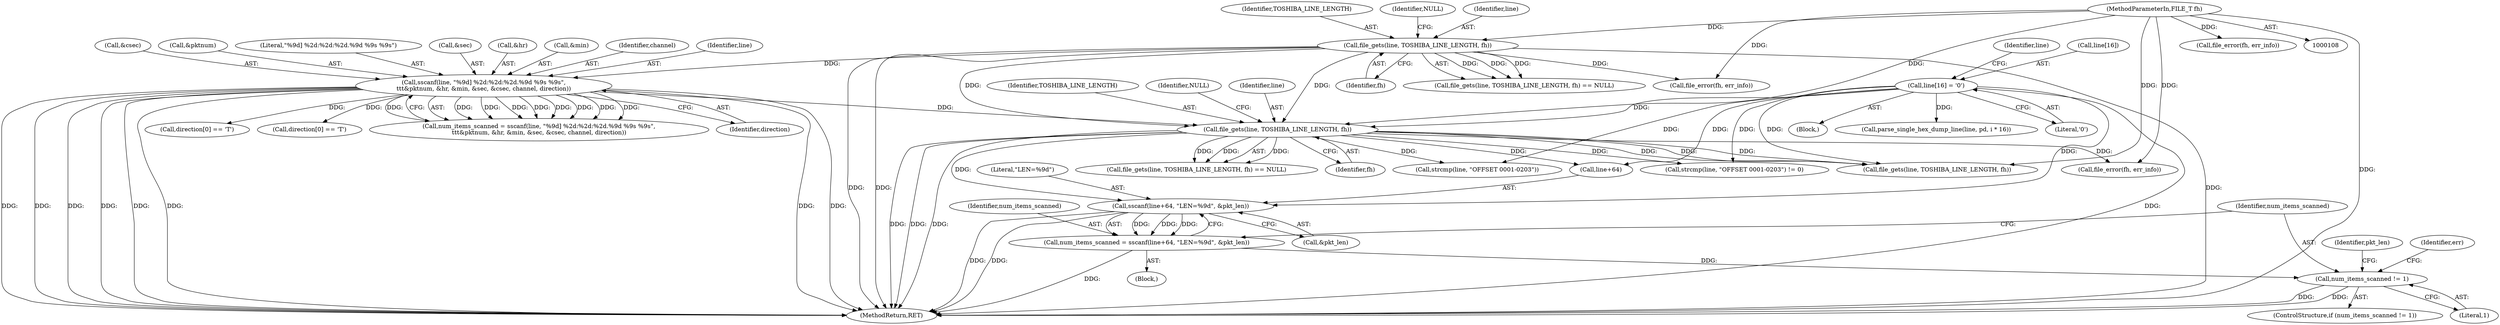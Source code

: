 digraph "0_wireshark_3270dfac43da861c714df76513456b46765ff47f@API" {
"1000234" [label="(Call,sscanf(line+64, \"LEN=%9d\", &pkt_len))"];
"1000222" [label="(Call,line[16] = '\0')"];
"1000198" [label="(Call,file_gets(line, TOSHIBA_LINE_LENGTH, fh))"];
"1000163" [label="(Call,sscanf(line, \"%9d] %2d:%2d:%2d.%9d %9s %9s\",\n\t\t\t&pktnum, &hr, &min, &sec, &csec, channel, direction))"];
"1000137" [label="(Call,file_gets(line, TOSHIBA_LINE_LENGTH, fh))"];
"1000109" [label="(MethodParameterIn,FILE_T fh)"];
"1000232" [label="(Call,num_items_scanned = sscanf(line+64, \"LEN=%9d\", &pkt_len))"];
"1000242" [label="(Call,num_items_scanned != 1)"];
"1000244" [label="(Literal,1)"];
"1000226" [label="(Literal,'\0')"];
"1000354" [label="(Call,direction[0] == 'T')"];
"1000195" [label="(Block,)"];
"1000228" [label="(Call,strcmp(line, \"OFFSET 0001-0203\"))"];
"1000141" [label="(Identifier,NULL)"];
"1000259" [label="(Identifier,pkt_len)"];
"1000138" [label="(Identifier,line)"];
"1000140" [label="(Identifier,fh)"];
"1000200" [label="(Identifier,TOSHIBA_LINE_LENGTH)"];
"1000235" [label="(Call,line+64)"];
"1000168" [label="(Call,&hr)"];
"1000387" [label="(Call,direction[0] == 'T')"];
"1000163" [label="(Call,sscanf(line, \"%9d] %2d:%2d:%2d.%9d %9s %9s\",\n\t\t\t&pktnum, &hr, &min, &sec, &csec, channel, direction))"];
"1000227" [label="(Call,strcmp(line, \"OFFSET 0001-0203\") != 0)"];
"1000242" [label="(Call,num_items_scanned != 1)"];
"1000136" [label="(Call,file_gets(line, TOSHIBA_LINE_LENGTH, fh) == NULL)"];
"1000170" [label="(Call,&min)"];
"1000472" [label="(Call,parse_single_hex_dump_line(line, pd, i * 16))"];
"1000161" [label="(Call,num_items_scanned = sscanf(line, \"%9d] %2d:%2d:%2d.%9d %9s %9s\",\n\t\t\t&pktnum, &hr, &min, &sec, &csec, channel, direction))"];
"1000176" [label="(Identifier,channel)"];
"1000177" [label="(Identifier,direction)"];
"1000223" [label="(Call,line[16])"];
"1000164" [label="(Identifier,line)"];
"1000239" [label="(Call,&pkt_len)"];
"1000233" [label="(Identifier,num_items_scanned)"];
"1000232" [label="(Call,num_items_scanned = sscanf(line+64, \"LEN=%9d\", &pkt_len))"];
"1000174" [label="(Call,&csec)"];
"1000165" [label="(Literal,\"%9d] %2d:%2d:%2d.%9d %9s %9s\")"];
"1000222" [label="(Call,line[16] = '\0')"];
"1000198" [label="(Call,file_gets(line, TOSHIBA_LINE_LENGTH, fh))"];
"1000229" [label="(Identifier,line)"];
"1000202" [label="(Identifier,NULL)"];
"1000197" [label="(Call,file_gets(line, TOSHIBA_LINE_LENGTH, fh) == NULL)"];
"1000492" [label="(MethodReturn,RET)"];
"1000207" [label="(Call,file_error(fh, err_info))"];
"1000238" [label="(Literal,\"LEN=%9d\")"];
"1000199" [label="(Identifier,line)"];
"1000201" [label="(Identifier,fh)"];
"1000241" [label="(ControlStructure,if (num_items_scanned != 1))"];
"1000139" [label="(Identifier,TOSHIBA_LINE_LENGTH)"];
"1000137" [label="(Call,file_gets(line, TOSHIBA_LINE_LENGTH, fh))"];
"1000248" [label="(Identifier,err)"];
"1000234" [label="(Call,sscanf(line+64, \"LEN=%9d\", &pkt_len))"];
"1000114" [label="(Block,)"];
"1000146" [label="(Call,file_error(fh, err_info))"];
"1000166" [label="(Call,&pktnum)"];
"1000243" [label="(Identifier,num_items_scanned)"];
"1000455" [label="(Call,file_error(fh, err_info))"];
"1000109" [label="(MethodParameterIn,FILE_T fh)"];
"1000172" [label="(Call,&sec)"];
"1000446" [label="(Call,file_gets(line, TOSHIBA_LINE_LENGTH, fh))"];
"1000234" -> "1000232"  [label="AST: "];
"1000234" -> "1000239"  [label="CFG: "];
"1000235" -> "1000234"  [label="AST: "];
"1000238" -> "1000234"  [label="AST: "];
"1000239" -> "1000234"  [label="AST: "];
"1000232" -> "1000234"  [label="CFG: "];
"1000234" -> "1000492"  [label="DDG: "];
"1000234" -> "1000492"  [label="DDG: "];
"1000234" -> "1000232"  [label="DDG: "];
"1000234" -> "1000232"  [label="DDG: "];
"1000234" -> "1000232"  [label="DDG: "];
"1000222" -> "1000234"  [label="DDG: "];
"1000198" -> "1000234"  [label="DDG: "];
"1000222" -> "1000195"  [label="AST: "];
"1000222" -> "1000226"  [label="CFG: "];
"1000223" -> "1000222"  [label="AST: "];
"1000226" -> "1000222"  [label="AST: "];
"1000229" -> "1000222"  [label="CFG: "];
"1000222" -> "1000492"  [label="DDG: "];
"1000222" -> "1000198"  [label="DDG: "];
"1000222" -> "1000227"  [label="DDG: "];
"1000222" -> "1000228"  [label="DDG: "];
"1000222" -> "1000235"  [label="DDG: "];
"1000222" -> "1000446"  [label="DDG: "];
"1000222" -> "1000472"  [label="DDG: "];
"1000198" -> "1000197"  [label="AST: "];
"1000198" -> "1000201"  [label="CFG: "];
"1000199" -> "1000198"  [label="AST: "];
"1000200" -> "1000198"  [label="AST: "];
"1000201" -> "1000198"  [label="AST: "];
"1000202" -> "1000198"  [label="CFG: "];
"1000198" -> "1000492"  [label="DDG: "];
"1000198" -> "1000492"  [label="DDG: "];
"1000198" -> "1000492"  [label="DDG: "];
"1000198" -> "1000197"  [label="DDG: "];
"1000198" -> "1000197"  [label="DDG: "];
"1000198" -> "1000197"  [label="DDG: "];
"1000163" -> "1000198"  [label="DDG: "];
"1000137" -> "1000198"  [label="DDG: "];
"1000137" -> "1000198"  [label="DDG: "];
"1000109" -> "1000198"  [label="DDG: "];
"1000198" -> "1000207"  [label="DDG: "];
"1000198" -> "1000227"  [label="DDG: "];
"1000198" -> "1000228"  [label="DDG: "];
"1000198" -> "1000235"  [label="DDG: "];
"1000198" -> "1000446"  [label="DDG: "];
"1000198" -> "1000446"  [label="DDG: "];
"1000198" -> "1000446"  [label="DDG: "];
"1000163" -> "1000161"  [label="AST: "];
"1000163" -> "1000177"  [label="CFG: "];
"1000164" -> "1000163"  [label="AST: "];
"1000165" -> "1000163"  [label="AST: "];
"1000166" -> "1000163"  [label="AST: "];
"1000168" -> "1000163"  [label="AST: "];
"1000170" -> "1000163"  [label="AST: "];
"1000172" -> "1000163"  [label="AST: "];
"1000174" -> "1000163"  [label="AST: "];
"1000176" -> "1000163"  [label="AST: "];
"1000177" -> "1000163"  [label="AST: "];
"1000161" -> "1000163"  [label="CFG: "];
"1000163" -> "1000492"  [label="DDG: "];
"1000163" -> "1000492"  [label="DDG: "];
"1000163" -> "1000492"  [label="DDG: "];
"1000163" -> "1000492"  [label="DDG: "];
"1000163" -> "1000492"  [label="DDG: "];
"1000163" -> "1000492"  [label="DDG: "];
"1000163" -> "1000492"  [label="DDG: "];
"1000163" -> "1000492"  [label="DDG: "];
"1000163" -> "1000161"  [label="DDG: "];
"1000163" -> "1000161"  [label="DDG: "];
"1000163" -> "1000161"  [label="DDG: "];
"1000163" -> "1000161"  [label="DDG: "];
"1000163" -> "1000161"  [label="DDG: "];
"1000163" -> "1000161"  [label="DDG: "];
"1000163" -> "1000161"  [label="DDG: "];
"1000163" -> "1000161"  [label="DDG: "];
"1000163" -> "1000161"  [label="DDG: "];
"1000137" -> "1000163"  [label="DDG: "];
"1000163" -> "1000354"  [label="DDG: "];
"1000163" -> "1000387"  [label="DDG: "];
"1000137" -> "1000136"  [label="AST: "];
"1000137" -> "1000140"  [label="CFG: "];
"1000138" -> "1000137"  [label="AST: "];
"1000139" -> "1000137"  [label="AST: "];
"1000140" -> "1000137"  [label="AST: "];
"1000141" -> "1000137"  [label="CFG: "];
"1000137" -> "1000492"  [label="DDG: "];
"1000137" -> "1000492"  [label="DDG: "];
"1000137" -> "1000492"  [label="DDG: "];
"1000137" -> "1000136"  [label="DDG: "];
"1000137" -> "1000136"  [label="DDG: "];
"1000137" -> "1000136"  [label="DDG: "];
"1000109" -> "1000137"  [label="DDG: "];
"1000137" -> "1000146"  [label="DDG: "];
"1000109" -> "1000108"  [label="AST: "];
"1000109" -> "1000492"  [label="DDG: "];
"1000109" -> "1000146"  [label="DDG: "];
"1000109" -> "1000207"  [label="DDG: "];
"1000109" -> "1000446"  [label="DDG: "];
"1000109" -> "1000455"  [label="DDG: "];
"1000232" -> "1000114"  [label="AST: "];
"1000233" -> "1000232"  [label="AST: "];
"1000243" -> "1000232"  [label="CFG: "];
"1000232" -> "1000492"  [label="DDG: "];
"1000232" -> "1000242"  [label="DDG: "];
"1000242" -> "1000241"  [label="AST: "];
"1000242" -> "1000244"  [label="CFG: "];
"1000243" -> "1000242"  [label="AST: "];
"1000244" -> "1000242"  [label="AST: "];
"1000248" -> "1000242"  [label="CFG: "];
"1000259" -> "1000242"  [label="CFG: "];
"1000242" -> "1000492"  [label="DDG: "];
"1000242" -> "1000492"  [label="DDG: "];
}
